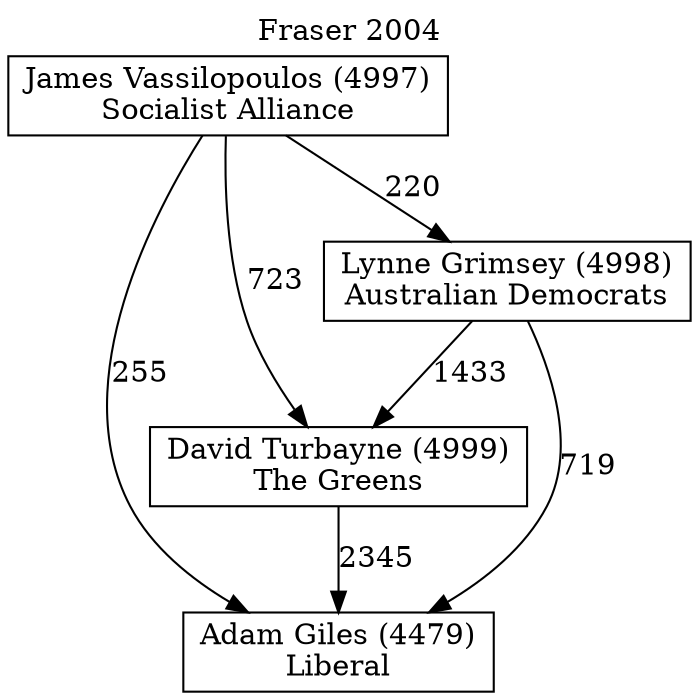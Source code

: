 // House preference flow
digraph "Adam Giles (4479)_Fraser_2004" {
	graph [label="Fraser 2004" labelloc=t mclimit=10]
	node [shape=box]
	"Adam Giles (4479)" [label="Adam Giles (4479)
Liberal"]
	"David Turbayne (4999)" [label="David Turbayne (4999)
The Greens"]
	"Lynne Grimsey (4998)" [label="Lynne Grimsey (4998)
Australian Democrats"]
	"James Vassilopoulos (4997)" [label="James Vassilopoulos (4997)
Socialist Alliance"]
	"David Turbayne (4999)" -> "Adam Giles (4479)" [label=2345]
	"Lynne Grimsey (4998)" -> "David Turbayne (4999)" [label=1433]
	"James Vassilopoulos (4997)" -> "Lynne Grimsey (4998)" [label=220]
	"Lynne Grimsey (4998)" -> "Adam Giles (4479)" [label=719]
	"James Vassilopoulos (4997)" -> "Adam Giles (4479)" [label=255]
	"James Vassilopoulos (4997)" -> "David Turbayne (4999)" [label=723]
}
